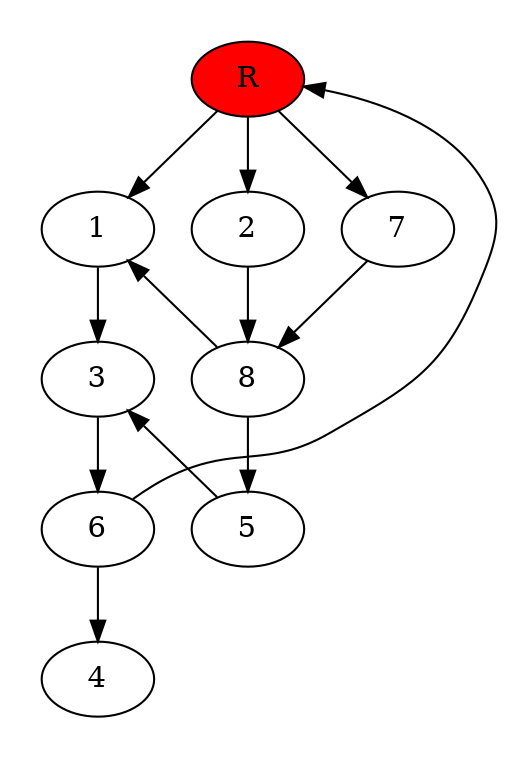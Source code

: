 digraph prb11_move_00 {
	9 -> 7
	9 -> 2
	9 -> 1
	subgraph cluster_0 {
		peripheries=0
		9 [label=R fillcolor="#ff0000" style=filled]
	}
	1 -> 3
	2 -> 8
	7 -> 8
	subgraph cluster_1 {
		peripheries=0
		1
		2
		7
	}
	3 -> 6
	8 -> 5
	8 -> 1 [constraint=false]
	subgraph cluster_2 {
		peripheries=0
		3
		8
	}
	6 -> 9 [constraint=false]
	6 -> 4
	5 -> 3 [constraint=false]
	subgraph cluster_3 {
		peripheries=0
		6
		5
	}
	subgraph cluster_4 {
		peripheries=0
		4
	}
}

